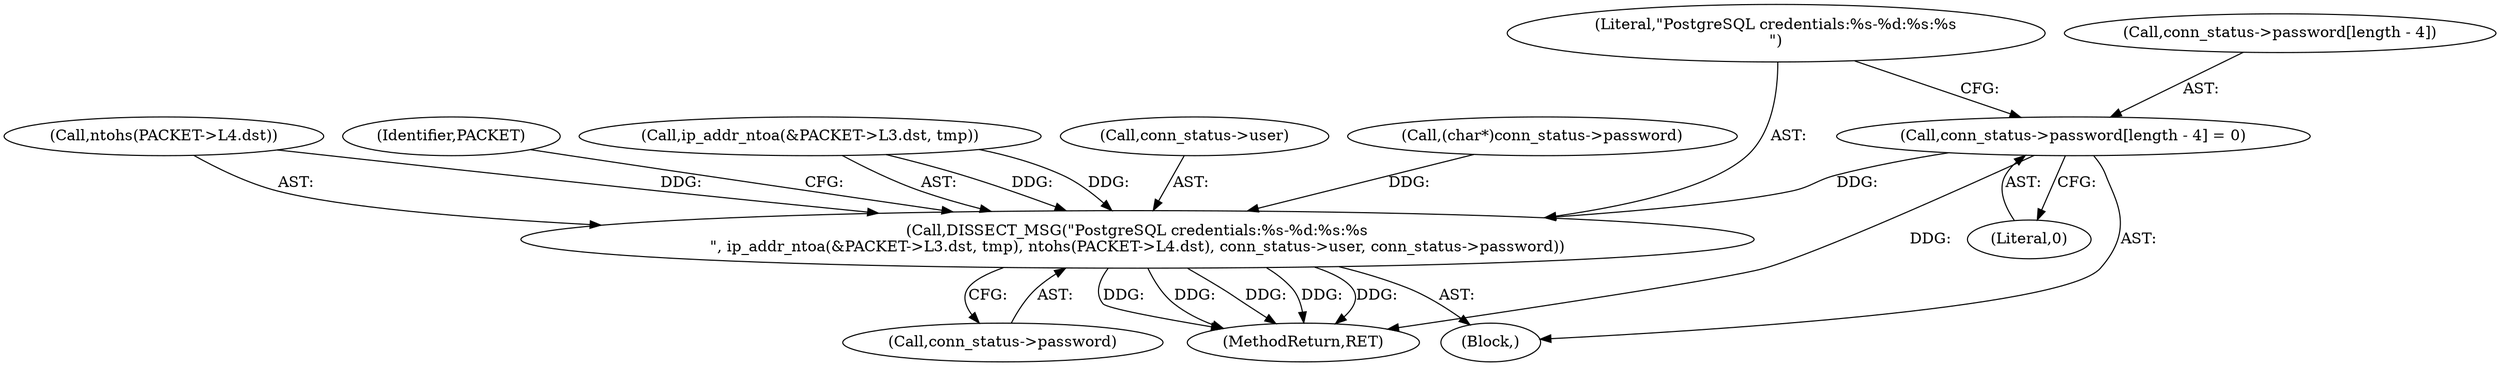 digraph "1_ettercap_e3abe7d7585ecc420a7cab73313216613aadad5a@del" {
"1000408" [label="(Call,conn_status->password[length - 4] = 0)"];
"1000417" [label="(Call,DISSECT_MSG(\"PostgreSQL credentials:%s-%d:%s:%s\n\", ip_addr_ntoa(&PACKET->L3.dst, tmp), ntohs(PACKET->L4.dst), conn_status->user, conn_status->password))"];
"1000419" [label="(Call,ip_addr_ntoa(&PACKET->L3.dst, tmp))"];
"1000409" [label="(Call,conn_status->password[length - 4])"];
"1000408" [label="(Call,conn_status->password[length - 4] = 0)"];
"1000572" [label="(MethodReturn,RET)"];
"1000436" [label="(Call,conn_status->password)"];
"1000418" [label="(Literal,\"PostgreSQL credentials:%s-%d:%s:%s\n\")"];
"1000386" [label="(Block,)"];
"1000416" [label="(Literal,0)"];
"1000433" [label="(Call,conn_status->user)"];
"1000395" [label="(Call,(char*)conn_status->password)"];
"1000417" [label="(Call,DISSECT_MSG(\"PostgreSQL credentials:%s-%d:%s:%s\n\", ip_addr_ntoa(&PACKET->L3.dst, tmp), ntohs(PACKET->L4.dst), conn_status->user, conn_status->password))"];
"1000427" [label="(Call,ntohs(PACKET->L4.dst))"];
"1000440" [label="(Identifier,PACKET)"];
"1000408" -> "1000386"  [label="AST: "];
"1000408" -> "1000416"  [label="CFG: "];
"1000409" -> "1000408"  [label="AST: "];
"1000416" -> "1000408"  [label="AST: "];
"1000418" -> "1000408"  [label="CFG: "];
"1000408" -> "1000572"  [label="DDG: "];
"1000408" -> "1000417"  [label="DDG: "];
"1000417" -> "1000386"  [label="AST: "];
"1000417" -> "1000436"  [label="CFG: "];
"1000418" -> "1000417"  [label="AST: "];
"1000419" -> "1000417"  [label="AST: "];
"1000427" -> "1000417"  [label="AST: "];
"1000433" -> "1000417"  [label="AST: "];
"1000436" -> "1000417"  [label="AST: "];
"1000440" -> "1000417"  [label="CFG: "];
"1000417" -> "1000572"  [label="DDG: "];
"1000417" -> "1000572"  [label="DDG: "];
"1000417" -> "1000572"  [label="DDG: "];
"1000417" -> "1000572"  [label="DDG: "];
"1000417" -> "1000572"  [label="DDG: "];
"1000419" -> "1000417"  [label="DDG: "];
"1000419" -> "1000417"  [label="DDG: "];
"1000427" -> "1000417"  [label="DDG: "];
"1000395" -> "1000417"  [label="DDG: "];
}
